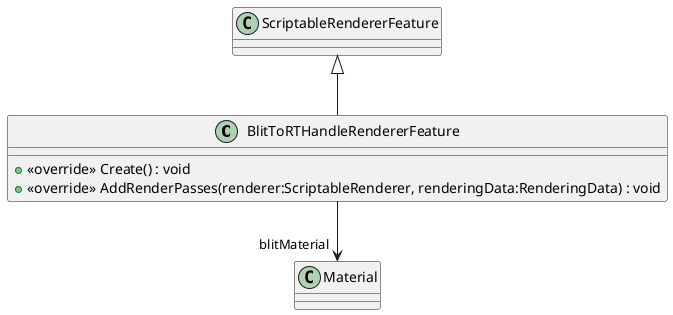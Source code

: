 @startuml
class BlitToRTHandleRendererFeature {
    + <<override>> Create() : void
    + <<override>> AddRenderPasses(renderer:ScriptableRenderer, renderingData:RenderingData) : void
}
ScriptableRendererFeature <|-- BlitToRTHandleRendererFeature
BlitToRTHandleRendererFeature --> "blitMaterial" Material
@enduml
